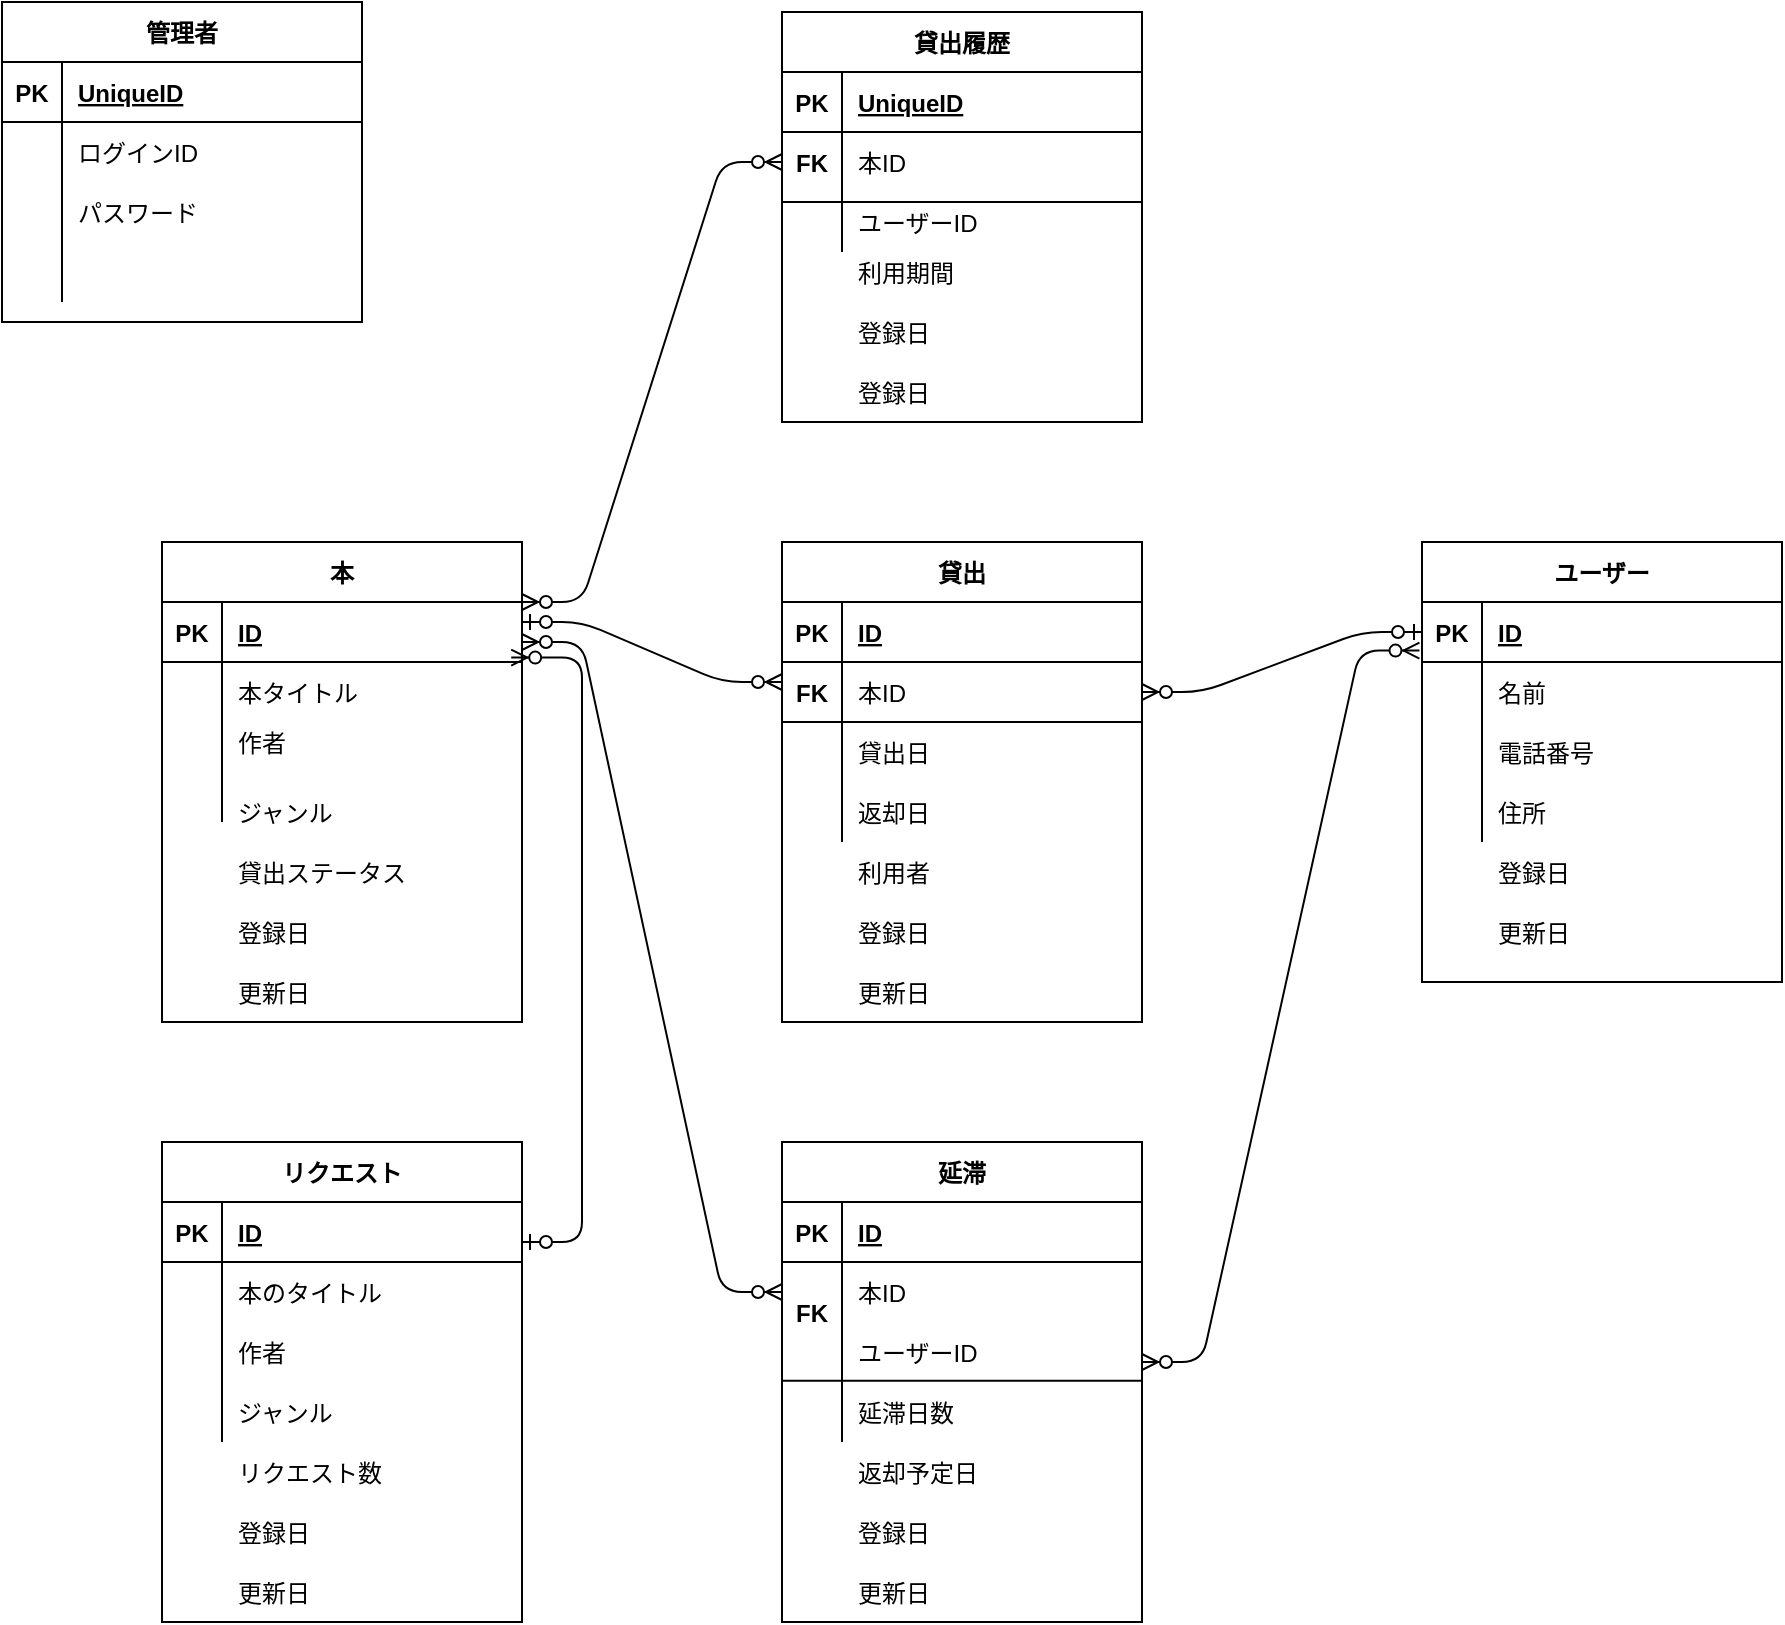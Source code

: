 <mxfile version="14.7.3" type="github">
  <diagram id="j9zhiFBAbjA_Grxcjkq9" name="Page-1">
    <mxGraphModel dx="1113" dy="621" grid="1" gridSize="10" guides="1" tooltips="1" connect="1" arrows="1" fold="1" page="1" pageScale="1" pageWidth="1600" pageHeight="900" math="0" shadow="0">
      <root>
        <mxCell id="0" />
        <mxCell id="1" parent="0" />
        <mxCell id="bUKQFxGgtLqTxP26M6bi-79" value="管理者" style="shape=table;startSize=30;container=1;collapsible=1;childLayout=tableLayout;fixedRows=1;rowLines=0;fontStyle=1;align=center;resizeLast=1;" vertex="1" parent="1">
          <mxGeometry x="70" y="50" width="180" height="160" as="geometry" />
        </mxCell>
        <mxCell id="bUKQFxGgtLqTxP26M6bi-80" value="" style="shape=partialRectangle;collapsible=0;dropTarget=0;pointerEvents=0;fillColor=none;top=0;left=0;bottom=1;right=0;points=[[0,0.5],[1,0.5]];portConstraint=eastwest;" vertex="1" parent="bUKQFxGgtLqTxP26M6bi-79">
          <mxGeometry y="30" width="180" height="30" as="geometry" />
        </mxCell>
        <mxCell id="bUKQFxGgtLqTxP26M6bi-81" value="PK" style="shape=partialRectangle;connectable=0;fillColor=none;top=0;left=0;bottom=0;right=0;fontStyle=1;overflow=hidden;" vertex="1" parent="bUKQFxGgtLqTxP26M6bi-80">
          <mxGeometry width="30" height="30" as="geometry" />
        </mxCell>
        <mxCell id="bUKQFxGgtLqTxP26M6bi-82" value="UniqueID" style="shape=partialRectangle;connectable=0;fillColor=none;top=0;left=0;bottom=0;right=0;align=left;spacingLeft=6;fontStyle=5;overflow=hidden;" vertex="1" parent="bUKQFxGgtLqTxP26M6bi-80">
          <mxGeometry x="30" width="150" height="30" as="geometry" />
        </mxCell>
        <mxCell id="bUKQFxGgtLqTxP26M6bi-83" value="" style="shape=partialRectangle;collapsible=0;dropTarget=0;pointerEvents=0;fillColor=none;top=0;left=0;bottom=0;right=0;points=[[0,0.5],[1,0.5]];portConstraint=eastwest;" vertex="1" parent="bUKQFxGgtLqTxP26M6bi-79">
          <mxGeometry y="60" width="180" height="30" as="geometry" />
        </mxCell>
        <mxCell id="bUKQFxGgtLqTxP26M6bi-84" value="" style="shape=partialRectangle;connectable=0;fillColor=none;top=0;left=0;bottom=0;right=0;editable=1;overflow=hidden;" vertex="1" parent="bUKQFxGgtLqTxP26M6bi-83">
          <mxGeometry width="30" height="30" as="geometry" />
        </mxCell>
        <mxCell id="bUKQFxGgtLqTxP26M6bi-85" value="ログインID" style="shape=partialRectangle;connectable=0;fillColor=none;top=0;left=0;bottom=0;right=0;align=left;spacingLeft=6;overflow=hidden;" vertex="1" parent="bUKQFxGgtLqTxP26M6bi-83">
          <mxGeometry x="30" width="150" height="30" as="geometry" />
        </mxCell>
        <mxCell id="bUKQFxGgtLqTxP26M6bi-86" value="" style="shape=partialRectangle;collapsible=0;dropTarget=0;pointerEvents=0;fillColor=none;top=0;left=0;bottom=0;right=0;points=[[0,0.5],[1,0.5]];portConstraint=eastwest;" vertex="1" parent="bUKQFxGgtLqTxP26M6bi-79">
          <mxGeometry y="90" width="180" height="30" as="geometry" />
        </mxCell>
        <mxCell id="bUKQFxGgtLqTxP26M6bi-87" value="" style="shape=partialRectangle;connectable=0;fillColor=none;top=0;left=0;bottom=0;right=0;editable=1;overflow=hidden;" vertex="1" parent="bUKQFxGgtLqTxP26M6bi-86">
          <mxGeometry width="30" height="30" as="geometry" />
        </mxCell>
        <mxCell id="bUKQFxGgtLqTxP26M6bi-88" value="パスワード" style="shape=partialRectangle;connectable=0;fillColor=none;top=0;left=0;bottom=0;right=0;align=left;spacingLeft=6;overflow=hidden;" vertex="1" parent="bUKQFxGgtLqTxP26M6bi-86">
          <mxGeometry x="30" width="150" height="30" as="geometry" />
        </mxCell>
        <mxCell id="bUKQFxGgtLqTxP26M6bi-89" value="" style="shape=partialRectangle;collapsible=0;dropTarget=0;pointerEvents=0;fillColor=none;top=0;left=0;bottom=0;right=0;points=[[0,0.5],[1,0.5]];portConstraint=eastwest;" vertex="1" parent="bUKQFxGgtLqTxP26M6bi-79">
          <mxGeometry y="120" width="180" height="30" as="geometry" />
        </mxCell>
        <mxCell id="bUKQFxGgtLqTxP26M6bi-90" value="" style="shape=partialRectangle;connectable=0;fillColor=none;top=0;left=0;bottom=0;right=0;editable=1;overflow=hidden;" vertex="1" parent="bUKQFxGgtLqTxP26M6bi-89">
          <mxGeometry width="30" height="30" as="geometry" />
        </mxCell>
        <mxCell id="bUKQFxGgtLqTxP26M6bi-91" value="" style="shape=partialRectangle;connectable=0;fillColor=none;top=0;left=0;bottom=0;right=0;align=left;spacingLeft=6;overflow=hidden;" vertex="1" parent="bUKQFxGgtLqTxP26M6bi-89">
          <mxGeometry x="30" width="150" height="30" as="geometry" />
        </mxCell>
        <mxCell id="bUKQFxGgtLqTxP26M6bi-92" value="貸出履歴" style="shape=table;startSize=30;container=1;collapsible=1;childLayout=tableLayout;fixedRows=1;rowLines=0;fontStyle=1;align=center;resizeLast=1;" vertex="1" parent="1">
          <mxGeometry x="460" y="55" width="180" height="205" as="geometry" />
        </mxCell>
        <mxCell id="bUKQFxGgtLqTxP26M6bi-93" value="" style="shape=partialRectangle;collapsible=0;dropTarget=0;pointerEvents=0;fillColor=none;top=0;left=0;bottom=1;right=0;points=[[0,0.5],[1,0.5]];portConstraint=eastwest;" vertex="1" parent="bUKQFxGgtLqTxP26M6bi-92">
          <mxGeometry y="30" width="180" height="30" as="geometry" />
        </mxCell>
        <mxCell id="bUKQFxGgtLqTxP26M6bi-94" value="PK" style="shape=partialRectangle;connectable=0;fillColor=none;top=0;left=0;bottom=0;right=0;fontStyle=1;overflow=hidden;" vertex="1" parent="bUKQFxGgtLqTxP26M6bi-93">
          <mxGeometry width="30" height="30" as="geometry" />
        </mxCell>
        <mxCell id="bUKQFxGgtLqTxP26M6bi-95" value="UniqueID" style="shape=partialRectangle;connectable=0;fillColor=none;top=0;left=0;bottom=0;right=0;align=left;spacingLeft=6;fontStyle=5;overflow=hidden;" vertex="1" parent="bUKQFxGgtLqTxP26M6bi-93">
          <mxGeometry x="30" width="150" height="30" as="geometry" />
        </mxCell>
        <mxCell id="bUKQFxGgtLqTxP26M6bi-96" value="" style="shape=partialRectangle;collapsible=0;dropTarget=0;pointerEvents=0;fillColor=none;top=0;left=0;bottom=0;right=0;points=[[0,0.5],[1,0.5]];portConstraint=eastwest;" vertex="1" parent="bUKQFxGgtLqTxP26M6bi-92">
          <mxGeometry y="60" width="180" height="30" as="geometry" />
        </mxCell>
        <mxCell id="bUKQFxGgtLqTxP26M6bi-97" value="" style="shape=partialRectangle;connectable=0;fillColor=none;top=0;left=0;bottom=0;right=0;editable=1;overflow=hidden;" vertex="1" parent="bUKQFxGgtLqTxP26M6bi-96">
          <mxGeometry width="30" height="30" as="geometry" />
        </mxCell>
        <mxCell id="bUKQFxGgtLqTxP26M6bi-98" value="本ID" style="shape=partialRectangle;connectable=0;fillColor=none;top=0;left=0;bottom=0;right=0;align=left;spacingLeft=6;overflow=hidden;" vertex="1" parent="bUKQFxGgtLqTxP26M6bi-96">
          <mxGeometry x="30" width="150" height="30" as="geometry" />
        </mxCell>
        <mxCell id="bUKQFxGgtLqTxP26M6bi-99" value="" style="shape=partialRectangle;collapsible=0;dropTarget=0;pointerEvents=0;fillColor=none;top=0;left=0;bottom=0;right=0;points=[[0,0.5],[1,0.5]];portConstraint=eastwest;" vertex="1" parent="bUKQFxGgtLqTxP26M6bi-92">
          <mxGeometry y="90" width="180" height="30" as="geometry" />
        </mxCell>
        <mxCell id="bUKQFxGgtLqTxP26M6bi-100" value="" style="shape=partialRectangle;connectable=0;fillColor=none;top=0;left=0;bottom=0;right=0;editable=1;overflow=hidden;" vertex="1" parent="bUKQFxGgtLqTxP26M6bi-99">
          <mxGeometry width="30" height="30" as="geometry" />
        </mxCell>
        <mxCell id="bUKQFxGgtLqTxP26M6bi-101" value="ユーザーID" style="shape=partialRectangle;connectable=0;fillColor=none;top=0;left=0;bottom=0;right=0;align=left;spacingLeft=6;overflow=hidden;" vertex="1" parent="bUKQFxGgtLqTxP26M6bi-99">
          <mxGeometry x="30" width="150" height="30" as="geometry" />
        </mxCell>
        <mxCell id="bUKQFxGgtLqTxP26M6bi-150" value="リクエスト" style="shape=table;startSize=30;container=1;collapsible=1;childLayout=tableLayout;fixedRows=1;rowLines=0;fontStyle=1;align=center;resizeLast=1;" vertex="1" parent="1">
          <mxGeometry x="150" y="620" width="180" height="240" as="geometry" />
        </mxCell>
        <mxCell id="bUKQFxGgtLqTxP26M6bi-151" value="" style="shape=partialRectangle;collapsible=0;dropTarget=0;pointerEvents=0;fillColor=none;top=0;left=0;bottom=1;right=0;points=[[0,0.5],[1,0.5]];portConstraint=eastwest;" vertex="1" parent="bUKQFxGgtLqTxP26M6bi-150">
          <mxGeometry y="30" width="180" height="30" as="geometry" />
        </mxCell>
        <mxCell id="bUKQFxGgtLqTxP26M6bi-152" value="PK" style="shape=partialRectangle;connectable=0;fillColor=none;top=0;left=0;bottom=0;right=0;fontStyle=1;overflow=hidden;" vertex="1" parent="bUKQFxGgtLqTxP26M6bi-151">
          <mxGeometry width="30" height="30" as="geometry" />
        </mxCell>
        <mxCell id="bUKQFxGgtLqTxP26M6bi-153" value="ID" style="shape=partialRectangle;connectable=0;fillColor=none;top=0;left=0;bottom=0;right=0;align=left;spacingLeft=6;fontStyle=5;overflow=hidden;" vertex="1" parent="bUKQFxGgtLqTxP26M6bi-151">
          <mxGeometry x="30" width="150" height="30" as="geometry" />
        </mxCell>
        <mxCell id="bUKQFxGgtLqTxP26M6bi-154" value="" style="shape=partialRectangle;collapsible=0;dropTarget=0;pointerEvents=0;fillColor=none;top=0;left=0;bottom=0;right=0;points=[[0,0.5],[1,0.5]];portConstraint=eastwest;" vertex="1" parent="bUKQFxGgtLqTxP26M6bi-150">
          <mxGeometry y="60" width="180" height="30" as="geometry" />
        </mxCell>
        <mxCell id="bUKQFxGgtLqTxP26M6bi-155" value="" style="shape=partialRectangle;connectable=0;fillColor=none;top=0;left=0;bottom=0;right=0;editable=1;overflow=hidden;" vertex="1" parent="bUKQFxGgtLqTxP26M6bi-154">
          <mxGeometry width="30" height="30" as="geometry" />
        </mxCell>
        <mxCell id="bUKQFxGgtLqTxP26M6bi-156" value="本のタイトル" style="shape=partialRectangle;connectable=0;fillColor=none;top=0;left=0;bottom=0;right=0;align=left;spacingLeft=6;overflow=hidden;" vertex="1" parent="bUKQFxGgtLqTxP26M6bi-154">
          <mxGeometry x="30" width="150" height="30" as="geometry" />
        </mxCell>
        <mxCell id="bUKQFxGgtLqTxP26M6bi-157" value="" style="shape=partialRectangle;collapsible=0;dropTarget=0;pointerEvents=0;fillColor=none;top=0;left=0;bottom=0;right=0;points=[[0,0.5],[1,0.5]];portConstraint=eastwest;" vertex="1" parent="bUKQFxGgtLqTxP26M6bi-150">
          <mxGeometry y="90" width="180" height="30" as="geometry" />
        </mxCell>
        <mxCell id="bUKQFxGgtLqTxP26M6bi-158" value="" style="shape=partialRectangle;connectable=0;fillColor=none;top=0;left=0;bottom=0;right=0;editable=1;overflow=hidden;" vertex="1" parent="bUKQFxGgtLqTxP26M6bi-157">
          <mxGeometry width="30" height="30" as="geometry" />
        </mxCell>
        <mxCell id="bUKQFxGgtLqTxP26M6bi-159" value="作者" style="shape=partialRectangle;connectable=0;fillColor=none;top=0;left=0;bottom=0;right=0;align=left;spacingLeft=6;overflow=hidden;" vertex="1" parent="bUKQFxGgtLqTxP26M6bi-157">
          <mxGeometry x="30" width="150" height="30" as="geometry" />
        </mxCell>
        <mxCell id="bUKQFxGgtLqTxP26M6bi-160" value="" style="shape=partialRectangle;collapsible=0;dropTarget=0;pointerEvents=0;fillColor=none;top=0;left=0;bottom=0;right=0;points=[[0,0.5],[1,0.5]];portConstraint=eastwest;" vertex="1" parent="bUKQFxGgtLqTxP26M6bi-150">
          <mxGeometry y="120" width="180" height="30" as="geometry" />
        </mxCell>
        <mxCell id="bUKQFxGgtLqTxP26M6bi-161" value="" style="shape=partialRectangle;connectable=0;fillColor=none;top=0;left=0;bottom=0;right=0;editable=1;overflow=hidden;" vertex="1" parent="bUKQFxGgtLqTxP26M6bi-160">
          <mxGeometry width="30" height="30" as="geometry" />
        </mxCell>
        <mxCell id="bUKQFxGgtLqTxP26M6bi-162" value="ジャンル" style="shape=partialRectangle;connectable=0;fillColor=none;top=0;left=0;bottom=0;right=0;align=left;spacingLeft=6;overflow=hidden;" vertex="1" parent="bUKQFxGgtLqTxP26M6bi-160">
          <mxGeometry x="30" width="150" height="30" as="geometry" />
        </mxCell>
        <mxCell id="bUKQFxGgtLqTxP26M6bi-163" value="リクエスト数" style="shape=partialRectangle;connectable=0;fillColor=none;top=0;left=0;bottom=0;right=0;align=left;spacingLeft=6;overflow=hidden;" vertex="1" parent="1">
          <mxGeometry x="180" y="770" width="150" height="30" as="geometry" />
        </mxCell>
        <mxCell id="bUKQFxGgtLqTxP26M6bi-164" value="延滞" style="shape=table;startSize=30;container=1;collapsible=1;childLayout=tableLayout;fixedRows=1;rowLines=0;fontStyle=1;align=center;resizeLast=1;" vertex="1" parent="1">
          <mxGeometry x="460" y="620" width="180" height="240" as="geometry" />
        </mxCell>
        <mxCell id="bUKQFxGgtLqTxP26M6bi-165" value="" style="shape=partialRectangle;collapsible=0;dropTarget=0;pointerEvents=0;fillColor=none;top=0;left=0;bottom=1;right=0;points=[[0,0.5],[1,0.5]];portConstraint=eastwest;" vertex="1" parent="bUKQFxGgtLqTxP26M6bi-164">
          <mxGeometry y="30" width="180" height="30" as="geometry" />
        </mxCell>
        <mxCell id="bUKQFxGgtLqTxP26M6bi-166" value="PK" style="shape=partialRectangle;connectable=0;fillColor=none;top=0;left=0;bottom=0;right=0;fontStyle=1;overflow=hidden;" vertex="1" parent="bUKQFxGgtLqTxP26M6bi-165">
          <mxGeometry width="30" height="30" as="geometry" />
        </mxCell>
        <mxCell id="bUKQFxGgtLqTxP26M6bi-167" value="ID" style="shape=partialRectangle;connectable=0;fillColor=none;top=0;left=0;bottom=0;right=0;align=left;spacingLeft=6;fontStyle=5;overflow=hidden;" vertex="1" parent="bUKQFxGgtLqTxP26M6bi-165">
          <mxGeometry x="30" width="150" height="30" as="geometry" />
        </mxCell>
        <mxCell id="bUKQFxGgtLqTxP26M6bi-168" value="" style="shape=partialRectangle;collapsible=0;dropTarget=0;pointerEvents=0;fillColor=none;top=0;left=0;bottom=0;right=0;points=[[0,0.5],[1,0.5]];portConstraint=eastwest;" vertex="1" parent="bUKQFxGgtLqTxP26M6bi-164">
          <mxGeometry y="60" width="180" height="30" as="geometry" />
        </mxCell>
        <mxCell id="bUKQFxGgtLqTxP26M6bi-169" value="" style="shape=partialRectangle;connectable=0;fillColor=none;top=0;left=0;bottom=0;right=0;editable=1;overflow=hidden;" vertex="1" parent="bUKQFxGgtLqTxP26M6bi-168">
          <mxGeometry width="30" height="30" as="geometry" />
        </mxCell>
        <mxCell id="bUKQFxGgtLqTxP26M6bi-170" value="本ID" style="shape=partialRectangle;connectable=0;fillColor=none;top=0;left=0;bottom=0;right=0;align=left;spacingLeft=6;overflow=hidden;" vertex="1" parent="bUKQFxGgtLqTxP26M6bi-168">
          <mxGeometry x="30" width="150" height="30" as="geometry" />
        </mxCell>
        <mxCell id="bUKQFxGgtLqTxP26M6bi-171" value="" style="shape=partialRectangle;collapsible=0;dropTarget=0;pointerEvents=0;fillColor=none;top=0;left=0;bottom=0;right=0;points=[[0,0.5],[1,0.5]];portConstraint=eastwest;" vertex="1" parent="bUKQFxGgtLqTxP26M6bi-164">
          <mxGeometry y="90" width="180" height="30" as="geometry" />
        </mxCell>
        <mxCell id="bUKQFxGgtLqTxP26M6bi-172" value="" style="shape=partialRectangle;connectable=0;fillColor=none;top=0;left=0;bottom=0;right=0;editable=1;overflow=hidden;" vertex="1" parent="bUKQFxGgtLqTxP26M6bi-171">
          <mxGeometry width="30" height="30" as="geometry" />
        </mxCell>
        <mxCell id="bUKQFxGgtLqTxP26M6bi-173" value="ユーザーID" style="shape=partialRectangle;connectable=0;fillColor=none;top=0;left=0;bottom=0;right=0;align=left;spacingLeft=6;overflow=hidden;" vertex="1" parent="bUKQFxGgtLqTxP26M6bi-171">
          <mxGeometry x="30" width="150" height="30" as="geometry" />
        </mxCell>
        <mxCell id="bUKQFxGgtLqTxP26M6bi-174" value="" style="shape=partialRectangle;collapsible=0;dropTarget=0;pointerEvents=0;fillColor=none;top=0;left=0;bottom=0;right=0;points=[[0,0.5],[1,0.5]];portConstraint=eastwest;" vertex="1" parent="bUKQFxGgtLqTxP26M6bi-164">
          <mxGeometry y="120" width="180" height="30" as="geometry" />
        </mxCell>
        <mxCell id="bUKQFxGgtLqTxP26M6bi-175" value="" style="shape=partialRectangle;connectable=0;fillColor=none;top=0;left=0;bottom=0;right=0;editable=1;overflow=hidden;" vertex="1" parent="bUKQFxGgtLqTxP26M6bi-174">
          <mxGeometry width="30" height="30" as="geometry" />
        </mxCell>
        <mxCell id="bUKQFxGgtLqTxP26M6bi-176" value="延滞日数" style="shape=partialRectangle;connectable=0;fillColor=none;top=0;left=0;bottom=0;right=0;align=left;spacingLeft=6;overflow=hidden;" vertex="1" parent="bUKQFxGgtLqTxP26M6bi-174">
          <mxGeometry x="30" width="150" height="30" as="geometry" />
        </mxCell>
        <mxCell id="bUKQFxGgtLqTxP26M6bi-178" value="FK" style="shape=partialRectangle;connectable=0;fillColor=none;top=0;left=0;bottom=0;right=0;fontStyle=1;overflow=hidden;" vertex="1" parent="1">
          <mxGeometry x="460" y="680" width="30" height="50" as="geometry" />
        </mxCell>
        <mxCell id="bUKQFxGgtLqTxP26M6bi-179" value="FK" style="shape=partialRectangle;connectable=0;fillColor=none;top=0;left=0;bottom=0;right=0;fontStyle=1;overflow=hidden;" vertex="1" parent="1">
          <mxGeometry x="460" y="105" width="30" height="50" as="geometry" />
        </mxCell>
        <mxCell id="bUKQFxGgtLqTxP26M6bi-206" value="" style="endArrow=none;html=1;rounded=0;" edge="1" parent="1">
          <mxGeometry relative="1" as="geometry">
            <mxPoint x="460" y="150.0" as="sourcePoint" />
            <mxPoint x="640" y="150.0" as="targetPoint" />
          </mxGeometry>
        </mxCell>
        <mxCell id="bUKQFxGgtLqTxP26M6bi-207" value="" style="endArrow=none;html=1;rounded=0;" edge="1" parent="1">
          <mxGeometry relative="1" as="geometry">
            <mxPoint x="460" y="739.41" as="sourcePoint" />
            <mxPoint x="640" y="739.41" as="targetPoint" />
          </mxGeometry>
        </mxCell>
        <mxCell id="bUKQFxGgtLqTxP26M6bi-208" value="返却予定日" style="shape=partialRectangle;connectable=0;fillColor=none;top=0;left=0;bottom=0;right=0;align=left;spacingLeft=6;overflow=hidden;" vertex="1" parent="1">
          <mxGeometry x="490" y="770" width="150" height="30" as="geometry" />
        </mxCell>
        <mxCell id="bUKQFxGgtLqTxP26M6bi-218" value="" style="group" vertex="1" connectable="0" parent="1">
          <mxGeometry x="470" y="270" width="180" height="240" as="geometry" />
        </mxCell>
        <mxCell id="bUKQFxGgtLqTxP26M6bi-219" value="" style="group" vertex="1" connectable="0" parent="bUKQFxGgtLqTxP26M6bi-218">
          <mxGeometry x="-10" y="50" width="180" height="240" as="geometry" />
        </mxCell>
        <mxCell id="bUKQFxGgtLqTxP26M6bi-122" value="貸出" style="shape=table;startSize=30;container=1;collapsible=1;childLayout=tableLayout;fixedRows=1;rowLines=0;fontStyle=1;align=center;resizeLast=1;" vertex="1" parent="bUKQFxGgtLqTxP26M6bi-219">
          <mxGeometry width="180" height="240" as="geometry" />
        </mxCell>
        <mxCell id="bUKQFxGgtLqTxP26M6bi-123" value="" style="shape=partialRectangle;collapsible=0;dropTarget=0;pointerEvents=0;fillColor=none;top=0;left=0;bottom=1;right=0;points=[[0,0.5],[1,0.5]];portConstraint=eastwest;" vertex="1" parent="bUKQFxGgtLqTxP26M6bi-122">
          <mxGeometry y="30" width="180" height="30" as="geometry" />
        </mxCell>
        <mxCell id="bUKQFxGgtLqTxP26M6bi-124" value="PK" style="shape=partialRectangle;connectable=0;fillColor=none;top=0;left=0;bottom=0;right=0;fontStyle=1;overflow=hidden;" vertex="1" parent="bUKQFxGgtLqTxP26M6bi-123">
          <mxGeometry width="30" height="30" as="geometry" />
        </mxCell>
        <mxCell id="bUKQFxGgtLqTxP26M6bi-125" value="ID" style="shape=partialRectangle;connectable=0;fillColor=none;top=0;left=0;bottom=0;right=0;align=left;spacingLeft=6;fontStyle=5;overflow=hidden;" vertex="1" parent="bUKQFxGgtLqTxP26M6bi-123">
          <mxGeometry x="30" width="150" height="30" as="geometry" />
        </mxCell>
        <mxCell id="bUKQFxGgtLqTxP26M6bi-126" value="" style="shape=partialRectangle;collapsible=0;dropTarget=0;pointerEvents=0;fillColor=none;top=0;left=0;bottom=0;right=0;points=[[0,0.5],[1,0.5]];portConstraint=eastwest;" vertex="1" parent="bUKQFxGgtLqTxP26M6bi-122">
          <mxGeometry y="60" width="180" height="30" as="geometry" />
        </mxCell>
        <mxCell id="bUKQFxGgtLqTxP26M6bi-127" value="" style="shape=partialRectangle;connectable=0;fillColor=none;top=0;left=0;bottom=0;right=0;editable=1;overflow=hidden;" vertex="1" parent="bUKQFxGgtLqTxP26M6bi-126">
          <mxGeometry width="30" height="30" as="geometry" />
        </mxCell>
        <mxCell id="bUKQFxGgtLqTxP26M6bi-128" value="本ID" style="shape=partialRectangle;connectable=0;fillColor=none;top=0;left=0;bottom=0;right=0;align=left;spacingLeft=6;overflow=hidden;" vertex="1" parent="bUKQFxGgtLqTxP26M6bi-126">
          <mxGeometry x="30" width="150" height="30" as="geometry" />
        </mxCell>
        <mxCell id="bUKQFxGgtLqTxP26M6bi-129" value="" style="shape=partialRectangle;collapsible=0;dropTarget=0;pointerEvents=0;fillColor=none;top=0;left=0;bottom=0;right=0;points=[[0,0.5],[1,0.5]];portConstraint=eastwest;" vertex="1" parent="bUKQFxGgtLqTxP26M6bi-122">
          <mxGeometry y="90" width="180" height="30" as="geometry" />
        </mxCell>
        <mxCell id="bUKQFxGgtLqTxP26M6bi-130" value="" style="shape=partialRectangle;connectable=0;fillColor=none;top=0;left=0;bottom=0;right=0;editable=1;overflow=hidden;" vertex="1" parent="bUKQFxGgtLqTxP26M6bi-129">
          <mxGeometry width="30" height="30" as="geometry" />
        </mxCell>
        <mxCell id="bUKQFxGgtLqTxP26M6bi-131" value="貸出日" style="shape=partialRectangle;connectable=0;fillColor=none;top=0;left=0;bottom=0;right=0;align=left;spacingLeft=6;overflow=hidden;" vertex="1" parent="bUKQFxGgtLqTxP26M6bi-129">
          <mxGeometry x="30" width="150" height="30" as="geometry" />
        </mxCell>
        <mxCell id="bUKQFxGgtLqTxP26M6bi-132" value="" style="shape=partialRectangle;collapsible=0;dropTarget=0;pointerEvents=0;fillColor=none;top=0;left=0;bottom=0;right=0;points=[[0,0.5],[1,0.5]];portConstraint=eastwest;" vertex="1" parent="bUKQFxGgtLqTxP26M6bi-122">
          <mxGeometry y="120" width="180" height="30" as="geometry" />
        </mxCell>
        <mxCell id="bUKQFxGgtLqTxP26M6bi-133" value="" style="shape=partialRectangle;connectable=0;fillColor=none;top=0;left=0;bottom=0;right=0;editable=1;overflow=hidden;" vertex="1" parent="bUKQFxGgtLqTxP26M6bi-132">
          <mxGeometry width="30" height="30" as="geometry" />
        </mxCell>
        <mxCell id="bUKQFxGgtLqTxP26M6bi-134" value="返却日" style="shape=partialRectangle;connectable=0;fillColor=none;top=0;left=0;bottom=0;right=0;align=left;spacingLeft=6;overflow=hidden;" vertex="1" parent="bUKQFxGgtLqTxP26M6bi-132">
          <mxGeometry x="30" width="150" height="30" as="geometry" />
        </mxCell>
        <mxCell id="bUKQFxGgtLqTxP26M6bi-135" value="利用者" style="shape=partialRectangle;connectable=0;fillColor=none;top=0;left=0;bottom=0;right=0;align=left;spacingLeft=6;overflow=hidden;" vertex="1" parent="bUKQFxGgtLqTxP26M6bi-219">
          <mxGeometry x="30" y="150" width="150" height="30" as="geometry" />
        </mxCell>
        <mxCell id="bUKQFxGgtLqTxP26M6bi-212" value="登録日" style="shape=partialRectangle;connectable=0;fillColor=none;top=0;left=0;bottom=0;right=0;align=left;spacingLeft=6;overflow=hidden;" vertex="1" parent="bUKQFxGgtLqTxP26M6bi-219">
          <mxGeometry x="30" y="180" width="150" height="30" as="geometry" />
        </mxCell>
        <mxCell id="bUKQFxGgtLqTxP26M6bi-213" value="更新日" style="shape=partialRectangle;connectable=0;fillColor=none;top=0;left=0;bottom=0;right=0;align=left;spacingLeft=6;overflow=hidden;" vertex="1" parent="bUKQFxGgtLqTxP26M6bi-219">
          <mxGeometry x="30" y="210" width="150" height="30" as="geometry" />
        </mxCell>
        <mxCell id="bUKQFxGgtLqTxP26M6bi-205" value="" style="endArrow=none;html=1;rounded=0;" edge="1" parent="bUKQFxGgtLqTxP26M6bi-219">
          <mxGeometry relative="1" as="geometry">
            <mxPoint y="90" as="sourcePoint" />
            <mxPoint x="180" y="90" as="targetPoint" />
          </mxGeometry>
        </mxCell>
        <mxCell id="bUKQFxGgtLqTxP26M6bi-177" value="FK" style="shape=partialRectangle;connectable=0;fillColor=none;top=0;left=0;bottom=0;right=0;fontStyle=1;overflow=hidden;" vertex="1" parent="bUKQFxGgtLqTxP26M6bi-219">
          <mxGeometry y="50" width="30" height="50" as="geometry" />
        </mxCell>
        <mxCell id="bUKQFxGgtLqTxP26M6bi-221" value="利用期間" style="shape=partialRectangle;connectable=0;fillColor=none;top=0;left=0;bottom=0;right=0;align=left;spacingLeft=6;overflow=hidden;" vertex="1" parent="1">
          <mxGeometry x="490" y="170" width="150" height="30" as="geometry" />
        </mxCell>
        <mxCell id="bUKQFxGgtLqTxP26M6bi-222" value="登録日" style="shape=partialRectangle;connectable=0;fillColor=none;top=0;left=0;bottom=0;right=0;align=left;spacingLeft=6;overflow=hidden;" vertex="1" parent="1">
          <mxGeometry x="490" y="200" width="150" height="30" as="geometry" />
        </mxCell>
        <mxCell id="bUKQFxGgtLqTxP26M6bi-223" value="登録日" style="shape=partialRectangle;connectable=0;fillColor=none;top=0;left=0;bottom=0;right=0;align=left;spacingLeft=6;overflow=hidden;" vertex="1" parent="1">
          <mxGeometry x="490" y="230" width="150" height="30" as="geometry" />
        </mxCell>
        <mxCell id="bUKQFxGgtLqTxP26M6bi-224" value="" style="group" vertex="1" connectable="0" parent="1">
          <mxGeometry x="150" y="320" width="190" height="240" as="geometry" />
        </mxCell>
        <mxCell id="bUKQFxGgtLqTxP26M6bi-225" value="" style="group" vertex="1" connectable="0" parent="bUKQFxGgtLqTxP26M6bi-224">
          <mxGeometry width="190" height="240" as="geometry" />
        </mxCell>
        <mxCell id="bUKQFxGgtLqTxP26M6bi-106" value="本" style="shape=table;startSize=30;container=1;collapsible=1;childLayout=tableLayout;fixedRows=1;rowLines=0;fontStyle=1;align=center;resizeLast=1;" vertex="1" parent="bUKQFxGgtLqTxP26M6bi-225">
          <mxGeometry width="180" height="240" as="geometry">
            <mxRectangle x="150" y="260" width="40" height="30" as="alternateBounds" />
          </mxGeometry>
        </mxCell>
        <mxCell id="bUKQFxGgtLqTxP26M6bi-107" value="" style="shape=partialRectangle;collapsible=0;dropTarget=0;pointerEvents=0;fillColor=none;top=0;left=0;bottom=1;right=0;points=[[0,0.5],[1,0.5]];portConstraint=eastwest;" vertex="1" parent="bUKQFxGgtLqTxP26M6bi-106">
          <mxGeometry y="30" width="180" height="30" as="geometry" />
        </mxCell>
        <mxCell id="bUKQFxGgtLqTxP26M6bi-108" value="PK" style="shape=partialRectangle;connectable=0;fillColor=none;top=0;left=0;bottom=0;right=0;fontStyle=1;overflow=hidden;" vertex="1" parent="bUKQFxGgtLqTxP26M6bi-107">
          <mxGeometry width="30" height="30" as="geometry" />
        </mxCell>
        <mxCell id="bUKQFxGgtLqTxP26M6bi-109" value="ID" style="shape=partialRectangle;connectable=0;fillColor=none;top=0;left=0;bottom=0;right=0;align=left;spacingLeft=6;fontStyle=5;overflow=hidden;" vertex="1" parent="bUKQFxGgtLqTxP26M6bi-107">
          <mxGeometry x="30" width="150" height="30" as="geometry" />
        </mxCell>
        <mxCell id="bUKQFxGgtLqTxP26M6bi-110" value="" style="shape=partialRectangle;collapsible=0;dropTarget=0;pointerEvents=0;fillColor=none;top=0;left=0;bottom=0;right=0;points=[[0,0.5],[1,0.5]];portConstraint=eastwest;" vertex="1" parent="bUKQFxGgtLqTxP26M6bi-106">
          <mxGeometry y="60" width="180" height="30" as="geometry" />
        </mxCell>
        <mxCell id="bUKQFxGgtLqTxP26M6bi-111" value="" style="shape=partialRectangle;connectable=0;fillColor=none;top=0;left=0;bottom=0;right=0;editable=1;overflow=hidden;" vertex="1" parent="bUKQFxGgtLqTxP26M6bi-110">
          <mxGeometry width="30" height="30" as="geometry" />
        </mxCell>
        <mxCell id="bUKQFxGgtLqTxP26M6bi-112" value="本タイトル" style="shape=partialRectangle;connectable=0;fillColor=none;top=0;left=0;bottom=0;right=0;align=left;spacingLeft=6;overflow=hidden;" vertex="1" parent="bUKQFxGgtLqTxP26M6bi-110">
          <mxGeometry x="30" width="150" height="30" as="geometry" />
        </mxCell>
        <mxCell id="bUKQFxGgtLqTxP26M6bi-113" value="" style="shape=partialRectangle;collapsible=0;dropTarget=0;pointerEvents=0;fillColor=none;top=0;left=0;bottom=0;right=0;points=[[0,0.5],[1,0.5]];portConstraint=eastwest;" vertex="1" parent="bUKQFxGgtLqTxP26M6bi-106">
          <mxGeometry y="90" width="180" height="20" as="geometry" />
        </mxCell>
        <mxCell id="bUKQFxGgtLqTxP26M6bi-114" value="" style="shape=partialRectangle;connectable=0;fillColor=none;top=0;left=0;bottom=0;right=0;editable=1;overflow=hidden;" vertex="1" parent="bUKQFxGgtLqTxP26M6bi-113">
          <mxGeometry width="30" height="20" as="geometry" />
        </mxCell>
        <mxCell id="bUKQFxGgtLqTxP26M6bi-115" value="作者" style="shape=partialRectangle;connectable=0;fillColor=none;top=0;left=0;bottom=0;right=0;align=left;spacingLeft=6;overflow=hidden;" vertex="1" parent="bUKQFxGgtLqTxP26M6bi-113">
          <mxGeometry x="30" width="150" height="20" as="geometry" />
        </mxCell>
        <mxCell id="bUKQFxGgtLqTxP26M6bi-116" value="" style="shape=partialRectangle;collapsible=0;dropTarget=0;pointerEvents=0;fillColor=none;top=0;left=0;bottom=0;right=0;points=[[0,0.5],[1,0.5]];portConstraint=eastwest;" vertex="1" parent="bUKQFxGgtLqTxP26M6bi-106">
          <mxGeometry y="110" width="180" height="30" as="geometry" />
        </mxCell>
        <mxCell id="bUKQFxGgtLqTxP26M6bi-117" value="" style="shape=partialRectangle;connectable=0;fillColor=none;top=0;left=0;bottom=0;right=0;editable=1;overflow=hidden;" vertex="1" parent="bUKQFxGgtLqTxP26M6bi-116">
          <mxGeometry width="30" height="30" as="geometry" />
        </mxCell>
        <mxCell id="bUKQFxGgtLqTxP26M6bi-118" value="" style="shape=partialRectangle;connectable=0;fillColor=none;top=0;left=0;bottom=0;right=0;align=left;spacingLeft=6;overflow=hidden;" vertex="1" parent="bUKQFxGgtLqTxP26M6bi-116">
          <mxGeometry x="30" width="150" height="30" as="geometry" />
        </mxCell>
        <mxCell id="bUKQFxGgtLqTxP26M6bi-136" value="貸出ステータス" style="shape=partialRectangle;connectable=0;fillColor=none;top=0;left=0;bottom=0;right=0;align=left;spacingLeft=6;overflow=hidden;" vertex="1" parent="bUKQFxGgtLqTxP26M6bi-225">
          <mxGeometry x="30" y="150" width="150" height="30" as="geometry" />
        </mxCell>
        <mxCell id="bUKQFxGgtLqTxP26M6bi-210" value="登録日" style="shape=partialRectangle;connectable=0;fillColor=none;top=0;left=0;bottom=0;right=0;align=left;spacingLeft=6;overflow=hidden;" vertex="1" parent="bUKQFxGgtLqTxP26M6bi-225">
          <mxGeometry x="30" y="180" width="150" height="30" as="geometry" />
        </mxCell>
        <mxCell id="bUKQFxGgtLqTxP26M6bi-211" value="更新日" style="shape=partialRectangle;connectable=0;fillColor=none;top=0;left=0;bottom=0;right=0;align=left;spacingLeft=6;overflow=hidden;" vertex="1" parent="bUKQFxGgtLqTxP26M6bi-225">
          <mxGeometry x="30" y="210" width="150" height="30" as="geometry" />
        </mxCell>
        <mxCell id="bUKQFxGgtLqTxP26M6bi-119" value="ジャンル" style="shape=partialRectangle;connectable=0;fillColor=none;top=0;left=0;bottom=0;right=0;align=left;spacingLeft=6;overflow=hidden;" vertex="1" parent="bUKQFxGgtLqTxP26M6bi-225">
          <mxGeometry x="30" y="120" width="150" height="30" as="geometry" />
        </mxCell>
        <mxCell id="bUKQFxGgtLqTxP26M6bi-226" value="" style="group" vertex="1" connectable="0" parent="1">
          <mxGeometry x="780" y="320" width="180" height="220" as="geometry" />
        </mxCell>
        <mxCell id="bUKQFxGgtLqTxP26M6bi-137" value="ユーザー" style="shape=table;startSize=30;container=1;collapsible=1;childLayout=tableLayout;fixedRows=1;rowLines=0;fontStyle=1;align=center;resizeLast=1;" vertex="1" parent="bUKQFxGgtLqTxP26M6bi-226">
          <mxGeometry width="180" height="220" as="geometry" />
        </mxCell>
        <mxCell id="bUKQFxGgtLqTxP26M6bi-138" value="" style="shape=partialRectangle;collapsible=0;dropTarget=0;pointerEvents=0;fillColor=none;top=0;left=0;bottom=1;right=0;points=[[0,0.5],[1,0.5]];portConstraint=eastwest;" vertex="1" parent="bUKQFxGgtLqTxP26M6bi-137">
          <mxGeometry y="30" width="180" height="30" as="geometry" />
        </mxCell>
        <mxCell id="bUKQFxGgtLqTxP26M6bi-139" value="PK" style="shape=partialRectangle;connectable=0;fillColor=none;top=0;left=0;bottom=0;right=0;fontStyle=1;overflow=hidden;" vertex="1" parent="bUKQFxGgtLqTxP26M6bi-138">
          <mxGeometry width="30" height="30" as="geometry" />
        </mxCell>
        <mxCell id="bUKQFxGgtLqTxP26M6bi-140" value="ID" style="shape=partialRectangle;connectable=0;fillColor=none;top=0;left=0;bottom=0;right=0;align=left;spacingLeft=6;fontStyle=5;overflow=hidden;" vertex="1" parent="bUKQFxGgtLqTxP26M6bi-138">
          <mxGeometry x="30" width="150" height="30" as="geometry" />
        </mxCell>
        <mxCell id="bUKQFxGgtLqTxP26M6bi-141" value="" style="shape=partialRectangle;collapsible=0;dropTarget=0;pointerEvents=0;fillColor=none;top=0;left=0;bottom=0;right=0;points=[[0,0.5],[1,0.5]];portConstraint=eastwest;" vertex="1" parent="bUKQFxGgtLqTxP26M6bi-137">
          <mxGeometry y="60" width="180" height="30" as="geometry" />
        </mxCell>
        <mxCell id="bUKQFxGgtLqTxP26M6bi-142" value="" style="shape=partialRectangle;connectable=0;fillColor=none;top=0;left=0;bottom=0;right=0;editable=1;overflow=hidden;" vertex="1" parent="bUKQFxGgtLqTxP26M6bi-141">
          <mxGeometry width="30" height="30" as="geometry" />
        </mxCell>
        <mxCell id="bUKQFxGgtLqTxP26M6bi-143" value="名前" style="shape=partialRectangle;connectable=0;fillColor=none;top=0;left=0;bottom=0;right=0;align=left;spacingLeft=6;overflow=hidden;" vertex="1" parent="bUKQFxGgtLqTxP26M6bi-141">
          <mxGeometry x="30" width="150" height="30" as="geometry" />
        </mxCell>
        <mxCell id="bUKQFxGgtLqTxP26M6bi-144" value="" style="shape=partialRectangle;collapsible=0;dropTarget=0;pointerEvents=0;fillColor=none;top=0;left=0;bottom=0;right=0;points=[[0,0.5],[1,0.5]];portConstraint=eastwest;" vertex="1" parent="bUKQFxGgtLqTxP26M6bi-137">
          <mxGeometry y="90" width="180" height="30" as="geometry" />
        </mxCell>
        <mxCell id="bUKQFxGgtLqTxP26M6bi-145" value="" style="shape=partialRectangle;connectable=0;fillColor=none;top=0;left=0;bottom=0;right=0;editable=1;overflow=hidden;" vertex="1" parent="bUKQFxGgtLqTxP26M6bi-144">
          <mxGeometry width="30" height="30" as="geometry" />
        </mxCell>
        <mxCell id="bUKQFxGgtLqTxP26M6bi-146" value="電話番号" style="shape=partialRectangle;connectable=0;fillColor=none;top=0;left=0;bottom=0;right=0;align=left;spacingLeft=6;overflow=hidden;" vertex="1" parent="bUKQFxGgtLqTxP26M6bi-144">
          <mxGeometry x="30" width="150" height="30" as="geometry" />
        </mxCell>
        <mxCell id="bUKQFxGgtLqTxP26M6bi-147" value="" style="shape=partialRectangle;collapsible=0;dropTarget=0;pointerEvents=0;fillColor=none;top=0;left=0;bottom=0;right=0;points=[[0,0.5],[1,0.5]];portConstraint=eastwest;" vertex="1" parent="bUKQFxGgtLqTxP26M6bi-137">
          <mxGeometry y="120" width="180" height="30" as="geometry" />
        </mxCell>
        <mxCell id="bUKQFxGgtLqTxP26M6bi-148" value="" style="shape=partialRectangle;connectable=0;fillColor=none;top=0;left=0;bottom=0;right=0;editable=1;overflow=hidden;" vertex="1" parent="bUKQFxGgtLqTxP26M6bi-147">
          <mxGeometry width="30" height="30" as="geometry" />
        </mxCell>
        <mxCell id="bUKQFxGgtLqTxP26M6bi-149" value="住所" style="shape=partialRectangle;connectable=0;fillColor=none;top=0;left=0;bottom=0;right=0;align=left;spacingLeft=6;overflow=hidden;" vertex="1" parent="bUKQFxGgtLqTxP26M6bi-147">
          <mxGeometry x="30" width="150" height="30" as="geometry" />
        </mxCell>
        <mxCell id="bUKQFxGgtLqTxP26M6bi-214" value="登録日" style="shape=partialRectangle;connectable=0;fillColor=none;top=0;left=0;bottom=0;right=0;align=left;spacingLeft=6;overflow=hidden;" vertex="1" parent="bUKQFxGgtLqTxP26M6bi-226">
          <mxGeometry x="30" y="150" width="150" height="30" as="geometry" />
        </mxCell>
        <mxCell id="bUKQFxGgtLqTxP26M6bi-215" value="更新日" style="shape=partialRectangle;connectable=0;fillColor=none;top=0;left=0;bottom=0;right=0;align=left;spacingLeft=6;overflow=hidden;" vertex="1" parent="bUKQFxGgtLqTxP26M6bi-226">
          <mxGeometry x="30" y="180" width="150" height="30" as="geometry" />
        </mxCell>
        <mxCell id="bUKQFxGgtLqTxP26M6bi-227" value="登録日" style="shape=partialRectangle;connectable=0;fillColor=none;top=0;left=0;bottom=0;right=0;align=left;spacingLeft=6;overflow=hidden;" vertex="1" parent="1">
          <mxGeometry x="180" y="800" width="150" height="30" as="geometry" />
        </mxCell>
        <mxCell id="bUKQFxGgtLqTxP26M6bi-228" value="更新日" style="shape=partialRectangle;connectable=0;fillColor=none;top=0;left=0;bottom=0;right=0;align=left;spacingLeft=6;overflow=hidden;" vertex="1" parent="1">
          <mxGeometry x="180" y="830" width="150" height="30" as="geometry" />
        </mxCell>
        <mxCell id="bUKQFxGgtLqTxP26M6bi-229" value="登録日" style="shape=partialRectangle;connectable=0;fillColor=none;top=0;left=0;bottom=0;right=0;align=left;spacingLeft=6;overflow=hidden;" vertex="1" parent="1">
          <mxGeometry x="490" y="800" width="150" height="30" as="geometry" />
        </mxCell>
        <mxCell id="bUKQFxGgtLqTxP26M6bi-230" value="更新日" style="shape=partialRectangle;connectable=0;fillColor=none;top=0;left=0;bottom=0;right=0;align=left;spacingLeft=6;overflow=hidden;" vertex="1" parent="1">
          <mxGeometry x="490" y="830" width="150" height="30" as="geometry" />
        </mxCell>
        <mxCell id="bUKQFxGgtLqTxP26M6bi-236" value="" style="edgeStyle=entityRelationEdgeStyle;fontSize=12;html=1;endArrow=ERzeroToMany;startArrow=ERzeroToOne;strokeColor=#000000;" edge="1" parent="1">
          <mxGeometry width="100" height="100" relative="1" as="geometry">
            <mxPoint x="330" y="360" as="sourcePoint" />
            <mxPoint x="460" y="390" as="targetPoint" />
          </mxGeometry>
        </mxCell>
        <mxCell id="bUKQFxGgtLqTxP26M6bi-237" value="" style="edgeStyle=entityRelationEdgeStyle;fontSize=12;html=1;endArrow=ERzeroToMany;startArrow=ERzeroToOne;exitX=1;exitY=0.5;exitDx=0;exitDy=0;strokeColor=none;" edge="1" parent="1" source="bUKQFxGgtLqTxP26M6bi-151">
          <mxGeometry width="100" height="100" relative="1" as="geometry">
            <mxPoint x="350" y="640" as="sourcePoint" />
            <mxPoint x="400" y="470" as="targetPoint" />
          </mxGeometry>
        </mxCell>
        <mxCell id="bUKQFxGgtLqTxP26M6bi-238" value="" style="edgeStyle=entityRelationEdgeStyle;fontSize=12;html=1;endArrow=ERzeroToMany;startArrow=ERzeroToOne;strokeColor=#000000;entryX=0.97;entryY=-0.073;entryDx=0;entryDy=0;entryPerimeter=0;" edge="1" parent="1" target="bUKQFxGgtLqTxP26M6bi-110">
          <mxGeometry width="100" height="100" relative="1" as="geometry">
            <mxPoint x="330" y="670" as="sourcePoint" />
            <mxPoint x="450" y="590" as="targetPoint" />
          </mxGeometry>
        </mxCell>
        <mxCell id="bUKQFxGgtLqTxP26M6bi-240" value="" style="edgeStyle=entityRelationEdgeStyle;fontSize=12;html=1;endArrow=ERzeroToMany;startArrow=ERzeroToOne;strokeColor=#000000;entryX=1;entryY=0.5;entryDx=0;entryDy=0;exitX=0;exitY=0.5;exitDx=0;exitDy=0;" edge="1" parent="1" source="bUKQFxGgtLqTxP26M6bi-138" target="bUKQFxGgtLqTxP26M6bi-126">
          <mxGeometry width="100" height="100" relative="1" as="geometry">
            <mxPoint x="640" y="560" as="sourcePoint" />
            <mxPoint x="740" y="460" as="targetPoint" />
          </mxGeometry>
        </mxCell>
        <mxCell id="bUKQFxGgtLqTxP26M6bi-245" value="" style="edgeStyle=entityRelationEdgeStyle;fontSize=12;html=1;endArrow=ERzeroToMany;endFill=1;startArrow=ERzeroToMany;strokeColor=#000000;" edge="1" parent="1">
          <mxGeometry width="100" height="100" relative="1" as="geometry">
            <mxPoint x="330" y="370" as="sourcePoint" />
            <mxPoint x="460" y="695" as="targetPoint" />
          </mxGeometry>
        </mxCell>
        <mxCell id="bUKQFxGgtLqTxP26M6bi-246" value="" style="edgeStyle=entityRelationEdgeStyle;fontSize=12;html=1;endArrow=ERzeroToMany;endFill=1;startArrow=ERzeroToMany;strokeColor=#000000;entryX=-0.007;entryY=0.81;entryDx=0;entryDy=0;entryPerimeter=0;" edge="1" parent="1" target="bUKQFxGgtLqTxP26M6bi-138">
          <mxGeometry width="100" height="100" relative="1" as="geometry">
            <mxPoint x="640" y="730" as="sourcePoint" />
            <mxPoint x="740" y="630" as="targetPoint" />
          </mxGeometry>
        </mxCell>
        <mxCell id="bUKQFxGgtLqTxP26M6bi-247" value="" style="edgeStyle=entityRelationEdgeStyle;fontSize=12;html=1;endArrow=ERzeroToMany;endFill=1;startArrow=ERzeroToMany;strokeColor=#000000;" edge="1" parent="1">
          <mxGeometry width="100" height="100" relative="1" as="geometry">
            <mxPoint x="330" y="350" as="sourcePoint" />
            <mxPoint x="460" y="130" as="targetPoint" />
          </mxGeometry>
        </mxCell>
      </root>
    </mxGraphModel>
  </diagram>
</mxfile>
